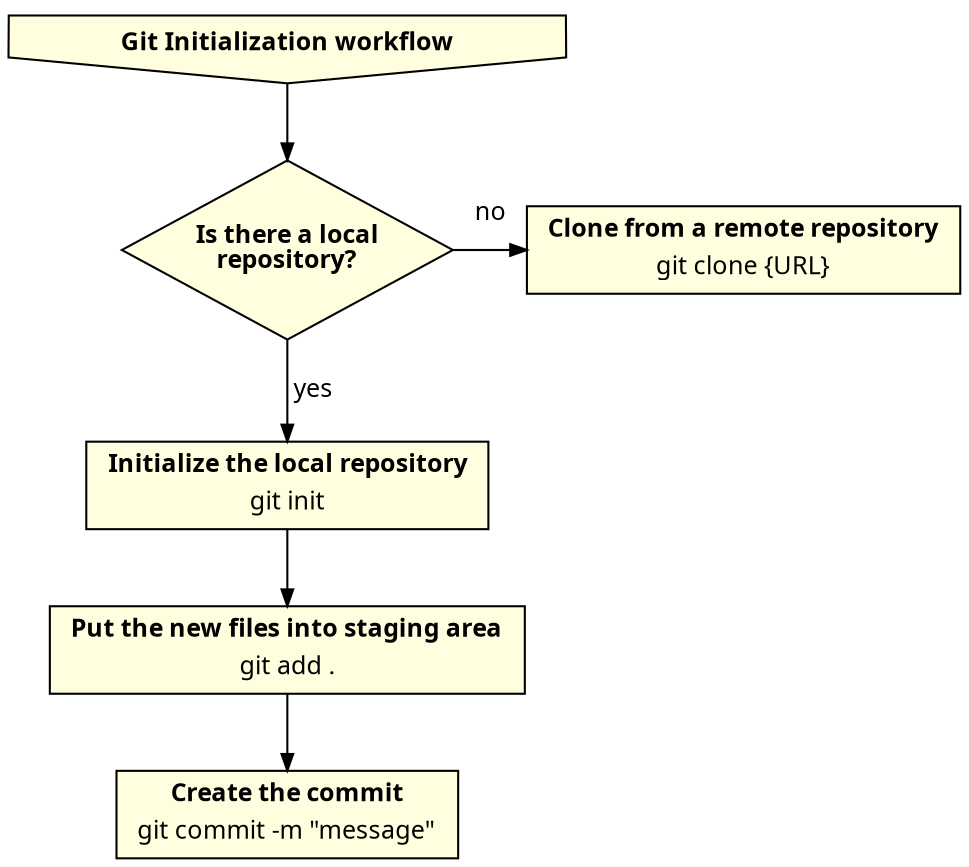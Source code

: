 digraph initworkflow {
    splines = line;

    edge [
        arrowsize = 0.8,
        fontname = "Verdana",
        fontsize = 12
    ]

    node [
        shape = rect,
        style = filled,
        fillcolor = lightyellow,
        fontname = "Verdana",
        fontsize = 12
    ]

    // workflow
    init [
        shape = invhouse,
        label = <<b>Git Initialization workflow</b>>
    ]

    // decisions
    local_repository [
        shape = diamond,
        label = <<b>Is there a local<br/>repository?</b>>,
        height = 1.2
    ]

    // commands
    git_init [
        label = <
            <table border="0" cellborder="0" cellspacing="0">
            <tr><td><b>Initialize the local repository</b></td></tr>
            <tr><td>git init</td></tr>
            </table>
        >
    ]
    git_add [
        label = <
            <table border="0" cellborder="0" cellspacing="0">
            <tr><td><b>Put the new files into staging area</b></td></tr>
            <tr><td>git add .</td></tr>
            </table>
        >
    ]
    git_commit [
        label = <
            <table border="0" cellborder="0" cellspacing="0">
            <tr><td><b>Create the commit</b></td></tr>
            <tr><td>git commit -m "message"</td></tr>
            </table>
        >
    ]
    git_clone [
        label = <
            <table border="0" cellborder="0" cellspacing="0">
            <tr><td><b>Clone from a remote repository</b></td></tr>
            <tr><td>git clone {URL}</td></tr>
            </table>
        >
    ]

    // relations
    init -> local_repository
    local_repository -> git_init [label = " yes"]
    local_repository:e -> git_clone [label = "no", constraint = false]
    git_init -> git_add
    git_add -> git_commit

    // put local_repository and git_clone in the same row
    {rank = same; local_repository; git_clone; }
}
